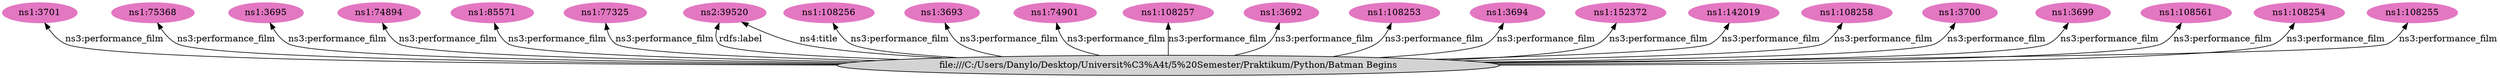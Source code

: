 digraph G {
  rankdir=BT
  node[style="filled" height=.3]
"http://data.linkedmdb.org/resource/performance/3701" [fillcolor="#e377c2" color="#e377c2" label="ns1:3701"]
"http://data.linkedmdb.org/resource/performance/75368" [fillcolor="#e377c2" color="#e377c2" label="ns1:75368"]
"http://data.linkedmdb.org/resource/performance/3695" [fillcolor="#e377c2" color="#e377c2" label="ns1:3695"]
"http://data.linkedmdb.org/resource/performance/74894" [fillcolor="#e377c2" color="#e377c2" label="ns1:74894"]
"http://data.linkedmdb.org/resource/performance/85571" [fillcolor="#e377c2" color="#e377c2" label="ns1:85571"]
"http://data.linkedmdb.org/resource/performance/77325" [fillcolor="#e377c2" color="#e377c2" label="ns1:77325"]
"http://data.linkedmdb.org/resource/film/39520" [fillcolor="#e377c2" color="#e377c2" label="ns2:39520"]
"http://data.linkedmdb.org/resource/performance/108256" [fillcolor="#e377c2" color="#e377c2" label="ns1:108256"]
"http://data.linkedmdb.org/resource/performance/3693" [fillcolor="#e377c2" color="#e377c2" label="ns1:3693"]
"http://data.linkedmdb.org/resource/performance/74901" [fillcolor="#e377c2" color="#e377c2" label="ns1:74901"]
"http://data.linkedmdb.org/resource/performance/108257" [fillcolor="#e377c2" color="#e377c2" label="ns1:108257"]
"http://data.linkedmdb.org/resource/performance/3692" [fillcolor="#e377c2" color="#e377c2" label="ns1:3692"]
"http://data.linkedmdb.org/resource/performance/108253" [fillcolor="#e377c2" color="#e377c2" label="ns1:108253"]
"http://data.linkedmdb.org/resource/performance/3694" [fillcolor="#e377c2" color="#e377c2" label="ns1:3694"]
"http://data.linkedmdb.org/resource/performance/152372" [fillcolor="#e377c2" color="#e377c2" label="ns1:152372"]
"http://data.linkedmdb.org/resource/performance/142019" [fillcolor="#e377c2" color="#e377c2" label="ns1:142019"]
"http://data.linkedmdb.org/resource/performance/108258" [fillcolor="#e377c2" color="#e377c2" label="ns1:108258"]
"http://data.linkedmdb.org/resource/performance/3700" [fillcolor="#e377c2" color="#e377c2" label="ns1:3700"]
"http://data.linkedmdb.org/resource/performance/3699" [fillcolor="#e377c2" color="#e377c2" label="ns1:3699"]
"http://data.linkedmdb.org/resource/performance/108561" [fillcolor="#e377c2" color="#e377c2" label="ns1:108561"]
"http://data.linkedmdb.org/resource/performance/108254" [fillcolor="#e377c2" color="#e377c2" label="ns1:108254"]
"http://data.linkedmdb.org/resource/performance/108255" [fillcolor="#e377c2" color="#e377c2" label="ns1:108255"]
  "file:///C:/Users/Danylo/Desktop/Universit%C3%A4t/5%20Semester/Praktikum/Python/Batman Begins" -> "http://data.linkedmdb.org/resource/performance/3701" [label="ns3:performance_film"]
  "file:///C:/Users/Danylo/Desktop/Universit%C3%A4t/5%20Semester/Praktikum/Python/Batman Begins" -> "http://data.linkedmdb.org/resource/performance/75368" [label="ns3:performance_film"]
  "file:///C:/Users/Danylo/Desktop/Universit%C3%A4t/5%20Semester/Praktikum/Python/Batman Begins" -> "http://data.linkedmdb.org/resource/performance/3695" [label="ns3:performance_film"]
  "file:///C:/Users/Danylo/Desktop/Universit%C3%A4t/5%20Semester/Praktikum/Python/Batman Begins" -> "http://data.linkedmdb.org/resource/performance/74894" [label="ns3:performance_film"]
  "file:///C:/Users/Danylo/Desktop/Universit%C3%A4t/5%20Semester/Praktikum/Python/Batman Begins" -> "http://data.linkedmdb.org/resource/film/39520" [label="rdfs:label"]
  "file:///C:/Users/Danylo/Desktop/Universit%C3%A4t/5%20Semester/Praktikum/Python/Batman Begins" -> "http://data.linkedmdb.org/resource/performance/3693" [label="ns3:performance_film"]
  "file:///C:/Users/Danylo/Desktop/Universit%C3%A4t/5%20Semester/Praktikum/Python/Batman Begins" -> "http://data.linkedmdb.org/resource/performance/74901" [label="ns3:performance_film"]
  "file:///C:/Users/Danylo/Desktop/Universit%C3%A4t/5%20Semester/Praktikum/Python/Batman Begins" -> "http://data.linkedmdb.org/resource/performance/3694" [label="ns3:performance_film"]
  "file:///C:/Users/Danylo/Desktop/Universit%C3%A4t/5%20Semester/Praktikum/Python/Batman Begins" -> "http://data.linkedmdb.org/resource/performance/142019" [label="ns3:performance_film"]
  "file:///C:/Users/Danylo/Desktop/Universit%C3%A4t/5%20Semester/Praktikum/Python/Batman Begins" -> "http://data.linkedmdb.org/resource/performance/108258" [label="ns3:performance_film"]
  "file:///C:/Users/Danylo/Desktop/Universit%C3%A4t/5%20Semester/Praktikum/Python/Batman Begins" -> "http://data.linkedmdb.org/resource/performance/3700" [label="ns3:performance_film"]
  "file:///C:/Users/Danylo/Desktop/Universit%C3%A4t/5%20Semester/Praktikum/Python/Batman Begins" -> "http://data.linkedmdb.org/resource/performance/3699" [label="ns3:performance_film"]
  "file:///C:/Users/Danylo/Desktop/Universit%C3%A4t/5%20Semester/Praktikum/Python/Batman Begins" -> "http://data.linkedmdb.org/resource/performance/85571" [label="ns3:performance_film"]
  "file:///C:/Users/Danylo/Desktop/Universit%C3%A4t/5%20Semester/Praktikum/Python/Batman Begins" -> "http://data.linkedmdb.org/resource/performance/77325" [label="ns3:performance_film"]
  "file:///C:/Users/Danylo/Desktop/Universit%C3%A4t/5%20Semester/Praktikum/Python/Batman Begins" -> "http://data.linkedmdb.org/resource/performance/108256" [label="ns3:performance_film"]
  "file:///C:/Users/Danylo/Desktop/Universit%C3%A4t/5%20Semester/Praktikum/Python/Batman Begins" -> "http://data.linkedmdb.org/resource/performance/108257" [label="ns3:performance_film"]
  "file:///C:/Users/Danylo/Desktop/Universit%C3%A4t/5%20Semester/Praktikum/Python/Batman Begins" -> "http://data.linkedmdb.org/resource/performance/3692" [label="ns3:performance_film"]
  "file:///C:/Users/Danylo/Desktop/Universit%C3%A4t/5%20Semester/Praktikum/Python/Batman Begins" -> "http://data.linkedmdb.org/resource/performance/108253" [label="ns3:performance_film"]
  "file:///C:/Users/Danylo/Desktop/Universit%C3%A4t/5%20Semester/Praktikum/Python/Batman Begins" -> "http://data.linkedmdb.org/resource/performance/152372" [label="ns3:performance_film"]
  "file:///C:/Users/Danylo/Desktop/Universit%C3%A4t/5%20Semester/Praktikum/Python/Batman Begins" -> "http://data.linkedmdb.org/resource/film/39520" [label="ns4:title"]
  "file:///C:/Users/Danylo/Desktop/Universit%C3%A4t/5%20Semester/Praktikum/Python/Batman Begins" -> "http://data.linkedmdb.org/resource/performance/108561" [label="ns3:performance_film"]
  "file:///C:/Users/Danylo/Desktop/Universit%C3%A4t/5%20Semester/Praktikum/Python/Batman Begins" -> "http://data.linkedmdb.org/resource/performance/108254" [label="ns3:performance_film"]
  "file:///C:/Users/Danylo/Desktop/Universit%C3%A4t/5%20Semester/Praktikum/Python/Batman Begins" -> "http://data.linkedmdb.org/resource/performance/108255" [label="ns3:performance_film"]
}
